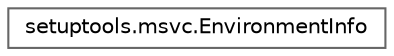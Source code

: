 digraph "Graphical Class Hierarchy"
{
 // LATEX_PDF_SIZE
  bgcolor="transparent";
  edge [fontname=Helvetica,fontsize=10,labelfontname=Helvetica,labelfontsize=10];
  node [fontname=Helvetica,fontsize=10,shape=box,height=0.2,width=0.4];
  rankdir="LR";
  Node0 [id="Node000000",label="setuptools.msvc.EnvironmentInfo",height=0.2,width=0.4,color="grey40", fillcolor="white", style="filled",URL="$classsetuptools_1_1msvc_1_1_environment_info.html",tooltip=" "];
}
